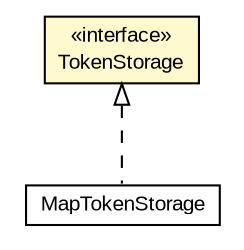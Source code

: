 #!/usr/local/bin/dot
#
# Class diagram 
# Generated by UMLGraph version R5_6-24-gf6e263 (http://www.umlgraph.org/)
#

digraph G {
	edge [fontname="arial",fontsize=10,labelfontname="arial",labelfontsize=10];
	node [fontname="arial",fontsize=10,shape=plaintext];
	nodesep=0.25;
	ranksep=0.5;
	// net.trajano.openidconnect.sample.MapTokenStorage
	c10526 [label=<<table title="net.trajano.openidconnect.sample.MapTokenStorage" border="0" cellborder="1" cellspacing="0" cellpadding="2" port="p" href="../../sample/MapTokenStorage.html">
		<tr><td><table border="0" cellspacing="0" cellpadding="1">
<tr><td align="center" balign="center"> MapTokenStorage </td></tr>
		</table></td></tr>
		</table>>, URL="../../sample/MapTokenStorage.html", fontname="arial", fontcolor="black", fontsize=10.0];
	// net.trajano.openidconnect.provider.spi.TokenStorage
	c10547 [label=<<table title="net.trajano.openidconnect.provider.spi.TokenStorage" border="0" cellborder="1" cellspacing="0" cellpadding="2" port="p" bgcolor="lemonChiffon" href="./TokenStorage.html">
		<tr><td><table border="0" cellspacing="0" cellpadding="1">
<tr><td align="center" balign="center"> &#171;interface&#187; </td></tr>
<tr><td align="center" balign="center"> TokenStorage </td></tr>
		</table></td></tr>
		</table>>, URL="./TokenStorage.html", fontname="arial", fontcolor="black", fontsize=10.0];
	//net.trajano.openidconnect.sample.MapTokenStorage implements net.trajano.openidconnect.provider.spi.TokenStorage
	c10547:p -> c10526:p [dir=back,arrowtail=empty,style=dashed];
}

